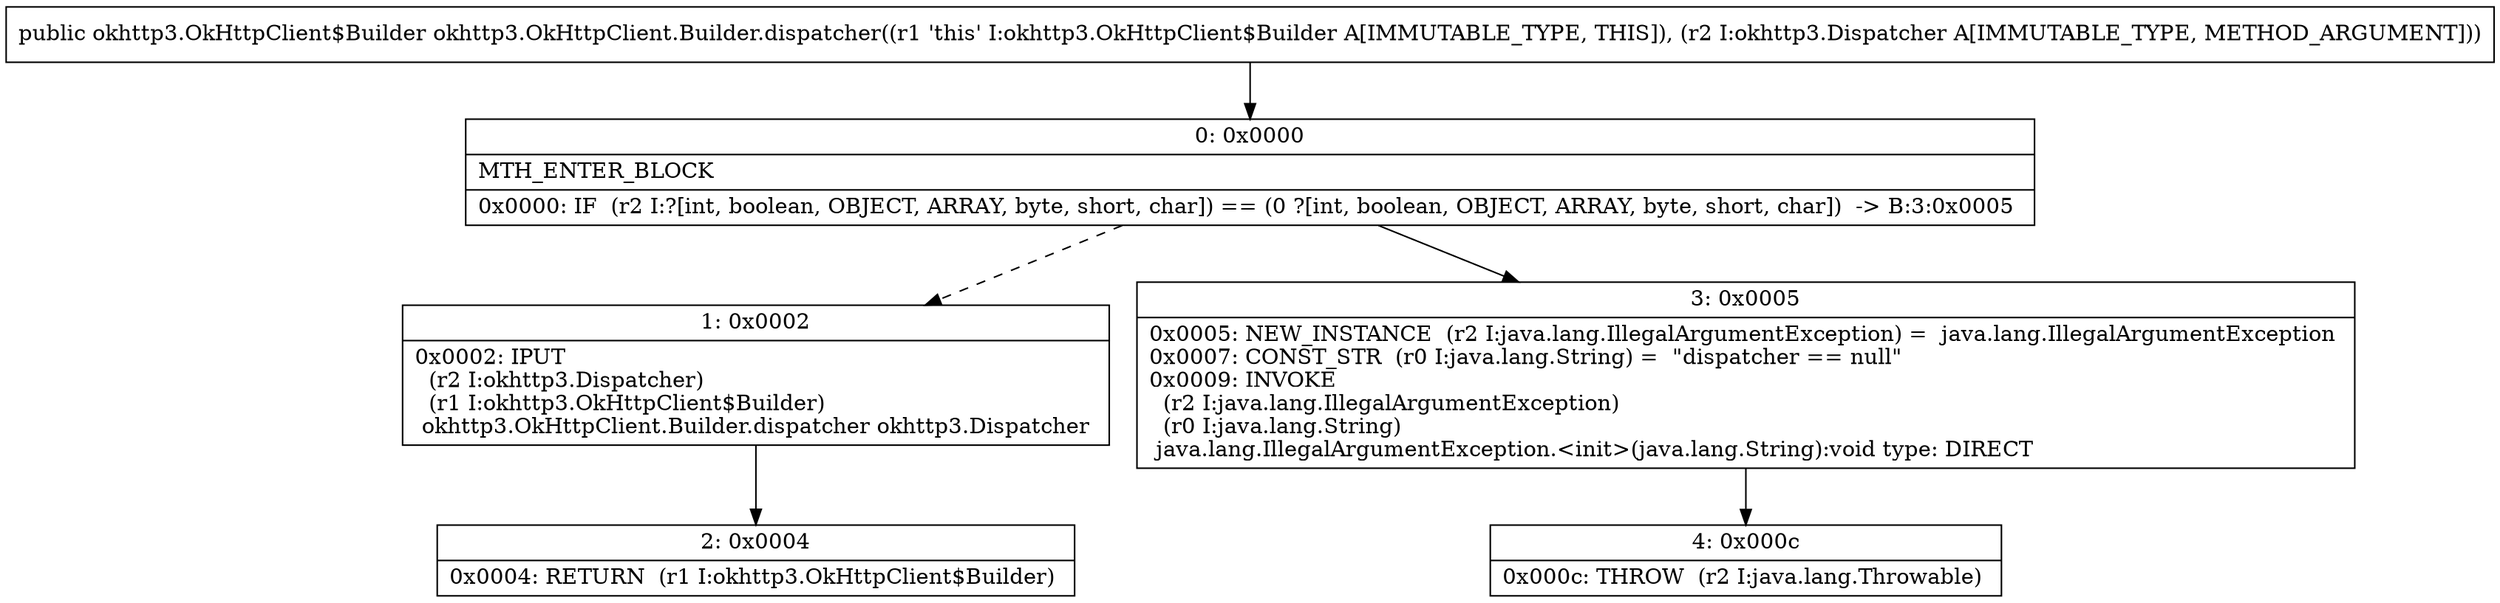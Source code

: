 digraph "CFG forokhttp3.OkHttpClient.Builder.dispatcher(Lokhttp3\/Dispatcher;)Lokhttp3\/OkHttpClient$Builder;" {
Node_0 [shape=record,label="{0\:\ 0x0000|MTH_ENTER_BLOCK\l|0x0000: IF  (r2 I:?[int, boolean, OBJECT, ARRAY, byte, short, char]) == (0 ?[int, boolean, OBJECT, ARRAY, byte, short, char])  \-\> B:3:0x0005 \l}"];
Node_1 [shape=record,label="{1\:\ 0x0002|0x0002: IPUT  \l  (r2 I:okhttp3.Dispatcher)\l  (r1 I:okhttp3.OkHttpClient$Builder)\l okhttp3.OkHttpClient.Builder.dispatcher okhttp3.Dispatcher \l}"];
Node_2 [shape=record,label="{2\:\ 0x0004|0x0004: RETURN  (r1 I:okhttp3.OkHttpClient$Builder) \l}"];
Node_3 [shape=record,label="{3\:\ 0x0005|0x0005: NEW_INSTANCE  (r2 I:java.lang.IllegalArgumentException) =  java.lang.IllegalArgumentException \l0x0007: CONST_STR  (r0 I:java.lang.String) =  \"dispatcher == null\" \l0x0009: INVOKE  \l  (r2 I:java.lang.IllegalArgumentException)\l  (r0 I:java.lang.String)\l java.lang.IllegalArgumentException.\<init\>(java.lang.String):void type: DIRECT \l}"];
Node_4 [shape=record,label="{4\:\ 0x000c|0x000c: THROW  (r2 I:java.lang.Throwable) \l}"];
MethodNode[shape=record,label="{public okhttp3.OkHttpClient$Builder okhttp3.OkHttpClient.Builder.dispatcher((r1 'this' I:okhttp3.OkHttpClient$Builder A[IMMUTABLE_TYPE, THIS]), (r2 I:okhttp3.Dispatcher A[IMMUTABLE_TYPE, METHOD_ARGUMENT])) }"];
MethodNode -> Node_0;
Node_0 -> Node_1[style=dashed];
Node_0 -> Node_3;
Node_1 -> Node_2;
Node_3 -> Node_4;
}

